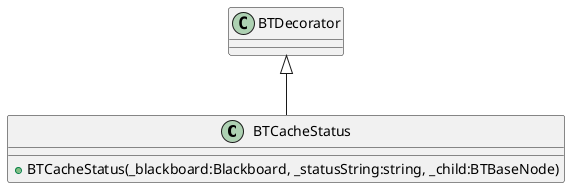 @startuml
class BTCacheStatus {
    + BTCacheStatus(_blackboard:Blackboard, _statusString:string, _child:BTBaseNode)
}
BTDecorator <|-- BTCacheStatus
@enduml

